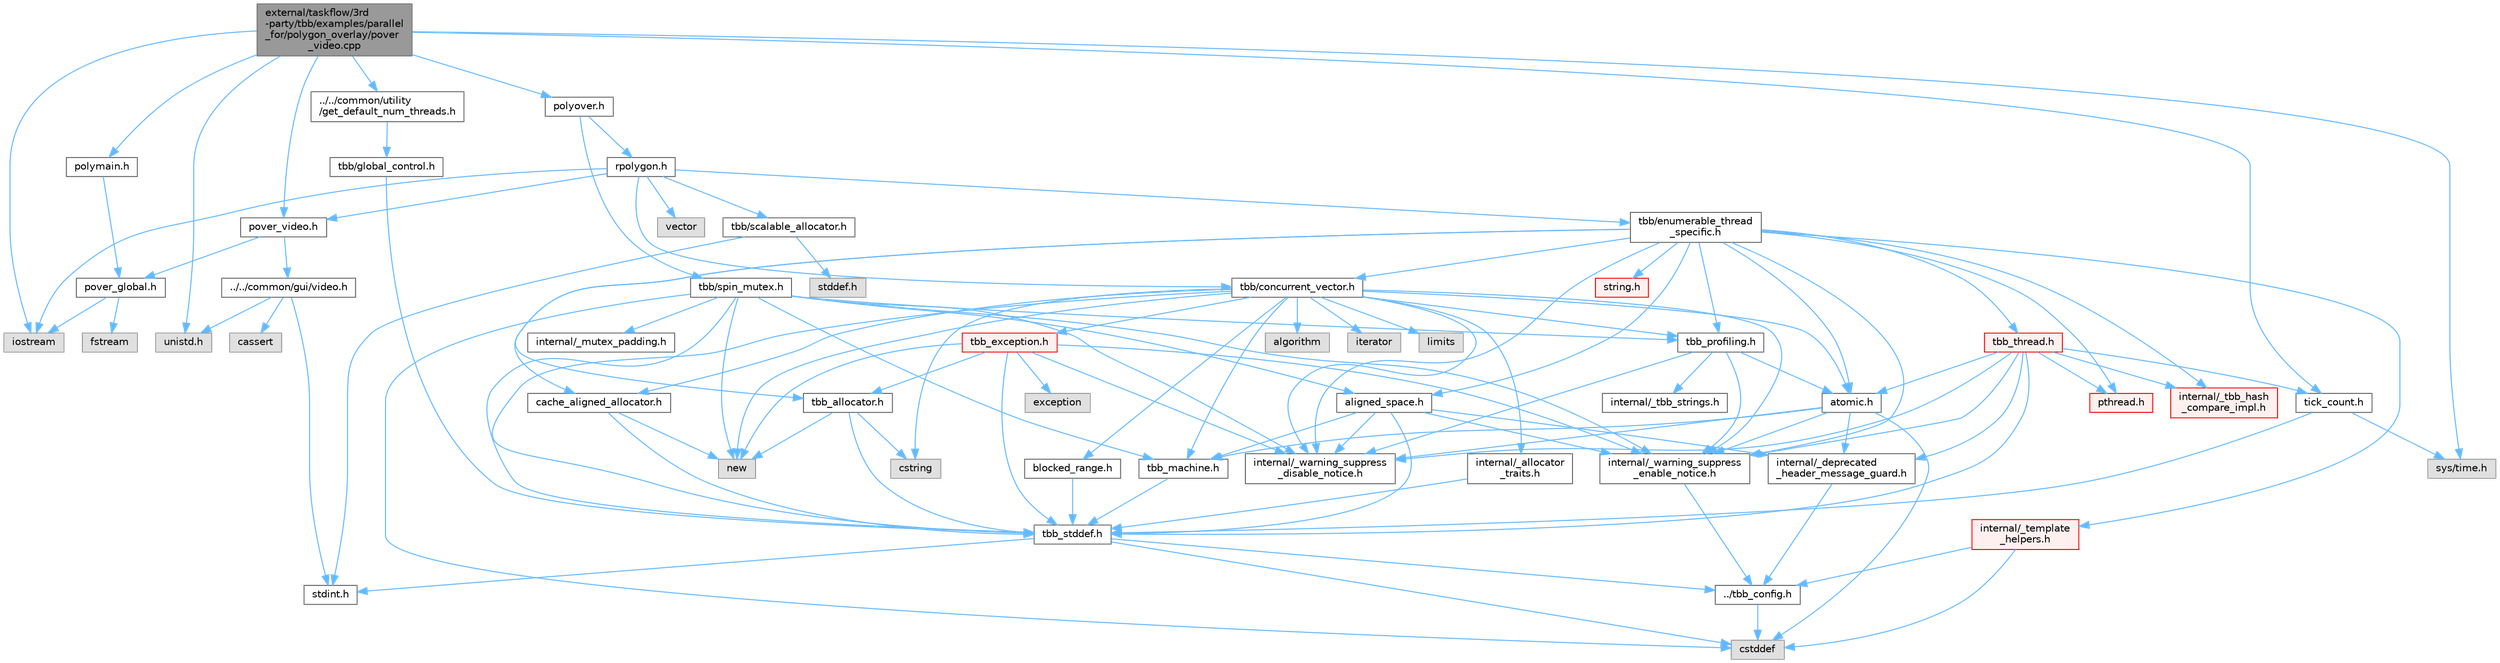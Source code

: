 digraph "external/taskflow/3rd-party/tbb/examples/parallel_for/polygon_overlay/pover_video.cpp"
{
 // LATEX_PDF_SIZE
  bgcolor="transparent";
  edge [fontname=Helvetica,fontsize=10,labelfontname=Helvetica,labelfontsize=10];
  node [fontname=Helvetica,fontsize=10,shape=box,height=0.2,width=0.4];
  Node1 [id="Node000001",label="external/taskflow/3rd\l-party/tbb/examples/parallel\l_for/polygon_overlay/pover\l_video.cpp",height=0.2,width=0.4,color="gray40", fillcolor="grey60", style="filled", fontcolor="black",tooltip=" "];
  Node1 -> Node2 [id="edge1_Node000001_Node000002",color="steelblue1",style="solid",tooltip=" "];
  Node2 [id="Node000002",label="iostream",height=0.2,width=0.4,color="grey60", fillcolor="#E0E0E0", style="filled",tooltip=" "];
  Node1 -> Node3 [id="edge2_Node000001_Node000003",color="steelblue1",style="solid",tooltip=" "];
  Node3 [id="Node000003",label="polyover.h",height=0.2,width=0.4,color="grey40", fillcolor="white", style="filled",URL="$polyover_8h.html",tooltip=" "];
  Node3 -> Node4 [id="edge3_Node000003_Node000004",color="steelblue1",style="solid",tooltip=" "];
  Node4 [id="Node000004",label="rpolygon.h",height=0.2,width=0.4,color="grey40", fillcolor="white", style="filled",URL="$rpolygon_8h.html",tooltip=" "];
  Node4 -> Node5 [id="edge4_Node000004_Node000005",color="steelblue1",style="solid",tooltip=" "];
  Node5 [id="Node000005",label="vector",height=0.2,width=0.4,color="grey60", fillcolor="#E0E0E0", style="filled",tooltip=" "];
  Node4 -> Node2 [id="edge5_Node000004_Node000002",color="steelblue1",style="solid",tooltip=" "];
  Node4 -> Node6 [id="edge6_Node000004_Node000006",color="steelblue1",style="solid",tooltip=" "];
  Node6 [id="Node000006",label="pover_video.h",height=0.2,width=0.4,color="grey40", fillcolor="white", style="filled",URL="$pover__video_8h.html",tooltip=" "];
  Node6 -> Node7 [id="edge7_Node000006_Node000007",color="steelblue1",style="solid",tooltip=" "];
  Node7 [id="Node000007",label="../../common/gui/video.h",height=0.2,width=0.4,color="grey40", fillcolor="white", style="filled",URL="$3rd-party_2tbb_2examples_2common_2gui_2video_8h.html",tooltip=" "];
  Node7 -> Node8 [id="edge8_Node000007_Node000008",color="steelblue1",style="solid",tooltip=" "];
  Node8 [id="Node000008",label="cassert",height=0.2,width=0.4,color="grey60", fillcolor="#E0E0E0", style="filled",tooltip=" "];
  Node7 -> Node9 [id="edge9_Node000007_Node000009",color="steelblue1",style="solid",tooltip=" "];
  Node9 [id="Node000009",label="stdint.h",height=0.2,width=0.4,color="grey40", fillcolor="white", style="filled",URL="$stdint_8h.html",tooltip=" "];
  Node7 -> Node10 [id="edge10_Node000007_Node000010",color="steelblue1",style="solid",tooltip=" "];
  Node10 [id="Node000010",label="unistd.h",height=0.2,width=0.4,color="grey60", fillcolor="#E0E0E0", style="filled",tooltip=" "];
  Node6 -> Node11 [id="edge11_Node000006_Node000011",color="steelblue1",style="solid",tooltip=" "];
  Node11 [id="Node000011",label="pover_global.h",height=0.2,width=0.4,color="grey40", fillcolor="white", style="filled",URL="$pover__global_8h.html",tooltip=" "];
  Node11 -> Node2 [id="edge12_Node000011_Node000002",color="steelblue1",style="solid",tooltip=" "];
  Node11 -> Node12 [id="edge13_Node000011_Node000012",color="steelblue1",style="solid",tooltip=" "];
  Node12 [id="Node000012",label="fstream",height=0.2,width=0.4,color="grey60", fillcolor="#E0E0E0", style="filled",tooltip=" "];
  Node4 -> Node13 [id="edge14_Node000004_Node000013",color="steelblue1",style="solid",tooltip=" "];
  Node13 [id="Node000013",label="tbb/scalable_allocator.h",height=0.2,width=0.4,color="grey40", fillcolor="white", style="filled",URL="$scalable__allocator_8h.html",tooltip=" "];
  Node13 -> Node14 [id="edge15_Node000013_Node000014",color="steelblue1",style="solid",tooltip=" "];
  Node14 [id="Node000014",label="stddef.h",height=0.2,width=0.4,color="grey60", fillcolor="#E0E0E0", style="filled",tooltip=" "];
  Node13 -> Node9 [id="edge16_Node000013_Node000009",color="steelblue1",style="solid",tooltip=" "];
  Node4 -> Node15 [id="edge17_Node000004_Node000015",color="steelblue1",style="solid",tooltip=" "];
  Node15 [id="Node000015",label="tbb/concurrent_vector.h",height=0.2,width=0.4,color="grey40", fillcolor="white", style="filled",URL="$concurrent__vector_8h.html",tooltip=" "];
  Node15 -> Node16 [id="edge18_Node000015_Node000016",color="steelblue1",style="solid",tooltip=" "];
  Node16 [id="Node000016",label="internal/_warning_suppress\l_enable_notice.h",height=0.2,width=0.4,color="grey40", fillcolor="white", style="filled",URL="$__warning__suppress__enable__notice_8h.html",tooltip=" "];
  Node16 -> Node17 [id="edge19_Node000016_Node000017",color="steelblue1",style="solid",tooltip=" "];
  Node17 [id="Node000017",label="../tbb_config.h",height=0.2,width=0.4,color="grey40", fillcolor="white", style="filled",URL="$tbb__config_8h.html",tooltip=" "];
  Node17 -> Node18 [id="edge20_Node000017_Node000018",color="steelblue1",style="solid",tooltip=" "];
  Node18 [id="Node000018",label="cstddef",height=0.2,width=0.4,color="grey60", fillcolor="#E0E0E0", style="filled",tooltip=" "];
  Node15 -> Node19 [id="edge21_Node000015_Node000019",color="steelblue1",style="solid",tooltip=" "];
  Node19 [id="Node000019",label="tbb_stddef.h",height=0.2,width=0.4,color="grey40", fillcolor="white", style="filled",URL="$tbb__stddef_8h.html",tooltip=" "];
  Node19 -> Node17 [id="edge22_Node000019_Node000017",color="steelblue1",style="solid",tooltip=" "];
  Node19 -> Node18 [id="edge23_Node000019_Node000018",color="steelblue1",style="solid",tooltip=" "];
  Node19 -> Node9 [id="edge24_Node000019_Node000009",color="steelblue1",style="solid",tooltip=" "];
  Node15 -> Node20 [id="edge25_Node000015_Node000020",color="steelblue1",style="solid",tooltip=" "];
  Node20 [id="Node000020",label="tbb_exception.h",height=0.2,width=0.4,color="red", fillcolor="#FFF0F0", style="filled",URL="$tbb__exception_8h.html",tooltip=" "];
  Node20 -> Node16 [id="edge26_Node000020_Node000016",color="steelblue1",style="solid",tooltip=" "];
  Node20 -> Node19 [id="edge27_Node000020_Node000019",color="steelblue1",style="solid",tooltip=" "];
  Node20 -> Node21 [id="edge28_Node000020_Node000021",color="steelblue1",style="solid",tooltip=" "];
  Node21 [id="Node000021",label="exception",height=0.2,width=0.4,color="grey60", fillcolor="#E0E0E0", style="filled",tooltip=" "];
  Node20 -> Node22 [id="edge29_Node000020_Node000022",color="steelblue1",style="solid",tooltip=" "];
  Node22 [id="Node000022",label="new",height=0.2,width=0.4,color="grey60", fillcolor="#E0E0E0", style="filled",tooltip=" "];
  Node20 -> Node24 [id="edge30_Node000020_Node000024",color="steelblue1",style="solid",tooltip=" "];
  Node24 [id="Node000024",label="tbb_allocator.h",height=0.2,width=0.4,color="grey40", fillcolor="white", style="filled",URL="$tbb__allocator_8h.html",tooltip=" "];
  Node24 -> Node19 [id="edge31_Node000024_Node000019",color="steelblue1",style="solid",tooltip=" "];
  Node24 -> Node22 [id="edge32_Node000024_Node000022",color="steelblue1",style="solid",tooltip=" "];
  Node24 -> Node25 [id="edge33_Node000024_Node000025",color="steelblue1",style="solid",tooltip=" "];
  Node25 [id="Node000025",label="cstring",height=0.2,width=0.4,color="grey60", fillcolor="#E0E0E0", style="filled",tooltip=" "];
  Node20 -> Node27 [id="edge34_Node000020_Node000027",color="steelblue1",style="solid",tooltip=" "];
  Node27 [id="Node000027",label="internal/_warning_suppress\l_disable_notice.h",height=0.2,width=0.4,color="grey40", fillcolor="white", style="filled",URL="$__warning__suppress__disable__notice_8h.html",tooltip=" "];
  Node15 -> Node28 [id="edge35_Node000015_Node000028",color="steelblue1",style="solid",tooltip=" "];
  Node28 [id="Node000028",label="atomic.h",height=0.2,width=0.4,color="grey40", fillcolor="white", style="filled",URL="$external_2taskflow_23rd-party_2tbb_2include_2tbb_2atomic_8h.html",tooltip=" "];
  Node28 -> Node29 [id="edge36_Node000028_Node000029",color="steelblue1",style="solid",tooltip=" "];
  Node29 [id="Node000029",label="internal/_deprecated\l_header_message_guard.h",height=0.2,width=0.4,color="grey40", fillcolor="white", style="filled",URL="$__deprecated__header__message__guard_8h.html",tooltip=" "];
  Node29 -> Node17 [id="edge37_Node000029_Node000017",color="steelblue1",style="solid",tooltip=" "];
  Node28 -> Node16 [id="edge38_Node000028_Node000016",color="steelblue1",style="solid",tooltip=" "];
  Node28 -> Node18 [id="edge39_Node000028_Node000018",color="steelblue1",style="solid",tooltip=" "];
  Node28 -> Node30 [id="edge40_Node000028_Node000030",color="steelblue1",style="solid",tooltip=" "];
  Node30 [id="Node000030",label="tbb_machine.h",height=0.2,width=0.4,color="grey40", fillcolor="white", style="filled",URL="$tbb__machine_8h.html",tooltip=" "];
  Node30 -> Node19 [id="edge41_Node000030_Node000019",color="steelblue1",style="solid",tooltip=" "];
  Node28 -> Node27 [id="edge42_Node000028_Node000027",color="steelblue1",style="solid",tooltip=" "];
  Node15 -> Node31 [id="edge43_Node000015_Node000031",color="steelblue1",style="solid",tooltip=" "];
  Node31 [id="Node000031",label="cache_aligned_allocator.h",height=0.2,width=0.4,color="grey40", fillcolor="white", style="filled",URL="$cache__aligned__allocator_8h.html",tooltip=" "];
  Node31 -> Node22 [id="edge44_Node000031_Node000022",color="steelblue1",style="solid",tooltip=" "];
  Node31 -> Node19 [id="edge45_Node000031_Node000019",color="steelblue1",style="solid",tooltip=" "];
  Node15 -> Node32 [id="edge46_Node000015_Node000032",color="steelblue1",style="solid",tooltip=" "];
  Node32 [id="Node000032",label="blocked_range.h",height=0.2,width=0.4,color="grey40", fillcolor="white", style="filled",URL="$blocked__range_8h.html",tooltip=" "];
  Node32 -> Node19 [id="edge47_Node000032_Node000019",color="steelblue1",style="solid",tooltip=" "];
  Node15 -> Node30 [id="edge48_Node000015_Node000030",color="steelblue1",style="solid",tooltip=" "];
  Node15 -> Node33 [id="edge49_Node000015_Node000033",color="steelblue1",style="solid",tooltip=" "];
  Node33 [id="Node000033",label="tbb_profiling.h",height=0.2,width=0.4,color="grey40", fillcolor="white", style="filled",URL="$tbb__profiling_8h.html",tooltip=" "];
  Node33 -> Node16 [id="edge50_Node000033_Node000016",color="steelblue1",style="solid",tooltip=" "];
  Node33 -> Node34 [id="edge51_Node000033_Node000034",color="steelblue1",style="solid",tooltip=" "];
  Node34 [id="Node000034",label="internal/_tbb_strings.h",height=0.2,width=0.4,color="grey40", fillcolor="white", style="filled",URL="$__tbb__strings_8h.html",tooltip=" "];
  Node33 -> Node28 [id="edge52_Node000033_Node000028",color="steelblue1",style="solid",tooltip=" "];
  Node33 -> Node27 [id="edge53_Node000033_Node000027",color="steelblue1",style="solid",tooltip=" "];
  Node15 -> Node22 [id="edge54_Node000015_Node000022",color="steelblue1",style="solid",tooltip=" "];
  Node15 -> Node25 [id="edge55_Node000015_Node000025",color="steelblue1",style="solid",tooltip=" "];
  Node15 -> Node35 [id="edge56_Node000015_Node000035",color="steelblue1",style="solid",tooltip=" "];
  Node35 [id="Node000035",label="algorithm",height=0.2,width=0.4,color="grey60", fillcolor="#E0E0E0", style="filled",tooltip=" "];
  Node15 -> Node36 [id="edge57_Node000015_Node000036",color="steelblue1",style="solid",tooltip=" "];
  Node36 [id="Node000036",label="iterator",height=0.2,width=0.4,color="grey60", fillcolor="#E0E0E0", style="filled",tooltip=" "];
  Node15 -> Node37 [id="edge58_Node000015_Node000037",color="steelblue1",style="solid",tooltip=" "];
  Node37 [id="Node000037",label="internal/_allocator\l_traits.h",height=0.2,width=0.4,color="grey40", fillcolor="white", style="filled",URL="$__allocator__traits_8h.html",tooltip=" "];
  Node37 -> Node19 [id="edge59_Node000037_Node000019",color="steelblue1",style="solid",tooltip=" "];
  Node15 -> Node38 [id="edge60_Node000015_Node000038",color="steelblue1",style="solid",tooltip=" "];
  Node38 [id="Node000038",label="limits",height=0.2,width=0.4,color="grey60", fillcolor="#E0E0E0", style="filled",tooltip=" "];
  Node15 -> Node27 [id="edge61_Node000015_Node000027",color="steelblue1",style="solid",tooltip=" "];
  Node4 -> Node39 [id="edge62_Node000004_Node000039",color="steelblue1",style="solid",tooltip=" "];
  Node39 [id="Node000039",label="tbb/enumerable_thread\l_specific.h",height=0.2,width=0.4,color="grey40", fillcolor="white", style="filled",URL="$enumerable__thread__specific_8h.html",tooltip=" "];
  Node39 -> Node16 [id="edge63_Node000039_Node000016",color="steelblue1",style="solid",tooltip=" "];
  Node39 -> Node28 [id="edge64_Node000039_Node000028",color="steelblue1",style="solid",tooltip=" "];
  Node39 -> Node15 [id="edge65_Node000039_Node000015",color="steelblue1",style="solid",tooltip=" "];
  Node39 -> Node40 [id="edge66_Node000039_Node000040",color="steelblue1",style="solid",tooltip=" "];
  Node40 [id="Node000040",label="tbb_thread.h",height=0.2,width=0.4,color="red", fillcolor="#FFF0F0", style="filled",URL="$tbb__thread_8h.html",tooltip=" "];
  Node40 -> Node29 [id="edge67_Node000040_Node000029",color="steelblue1",style="solid",tooltip=" "];
  Node40 -> Node16 [id="edge68_Node000040_Node000016",color="steelblue1",style="solid",tooltip=" "];
  Node40 -> Node19 [id="edge69_Node000040_Node000019",color="steelblue1",style="solid",tooltip=" "];
  Node40 -> Node41 [id="edge70_Node000040_Node000041",color="steelblue1",style="solid",tooltip=" "];
  Node41 [id="Node000041",label="pthread.h",height=0.2,width=0.4,color="red", fillcolor="#FFF0F0", style="filled",URL="$pthread_8h.html",tooltip=" "];
  Node40 -> Node28 [id="edge71_Node000040_Node000028",color="steelblue1",style="solid",tooltip=" "];
  Node40 -> Node85 [id="edge72_Node000040_Node000085",color="steelblue1",style="solid",tooltip=" "];
  Node85 [id="Node000085",label="internal/_tbb_hash\l_compare_impl.h",height=0.2,width=0.4,color="red", fillcolor="#FFF0F0", style="filled",URL="$__tbb__hash__compare__impl_8h.html",tooltip=" "];
  Node40 -> Node86 [id="edge73_Node000040_Node000086",color="steelblue1",style="solid",tooltip=" "];
  Node86 [id="Node000086",label="tick_count.h",height=0.2,width=0.4,color="grey40", fillcolor="white", style="filled",URL="$tick__count_8h.html",tooltip=" "];
  Node86 -> Node19 [id="edge74_Node000086_Node000019",color="steelblue1",style="solid",tooltip=" "];
  Node86 -> Node87 [id="edge75_Node000086_Node000087",color="steelblue1",style="solid",tooltip=" "];
  Node87 [id="Node000087",label="sys/time.h",height=0.2,width=0.4,color="grey60", fillcolor="#E0E0E0", style="filled",tooltip=" "];
  Node40 -> Node27 [id="edge76_Node000040_Node000027",color="steelblue1",style="solid",tooltip=" "];
  Node39 -> Node24 [id="edge77_Node000039_Node000024",color="steelblue1",style="solid",tooltip=" "];
  Node39 -> Node31 [id="edge78_Node000039_Node000031",color="steelblue1",style="solid",tooltip=" "];
  Node39 -> Node89 [id="edge79_Node000039_Node000089",color="steelblue1",style="solid",tooltip=" "];
  Node89 [id="Node000089",label="aligned_space.h",height=0.2,width=0.4,color="grey40", fillcolor="white", style="filled",URL="$aligned__space_8h.html",tooltip=" "];
  Node89 -> Node29 [id="edge80_Node000089_Node000029",color="steelblue1",style="solid",tooltip=" "];
  Node89 -> Node16 [id="edge81_Node000089_Node000016",color="steelblue1",style="solid",tooltip=" "];
  Node89 -> Node19 [id="edge82_Node000089_Node000019",color="steelblue1",style="solid",tooltip=" "];
  Node89 -> Node30 [id="edge83_Node000089_Node000030",color="steelblue1",style="solid",tooltip=" "];
  Node89 -> Node27 [id="edge84_Node000089_Node000027",color="steelblue1",style="solid",tooltip=" "];
  Node39 -> Node90 [id="edge85_Node000039_Node000090",color="steelblue1",style="solid",tooltip=" "];
  Node90 [id="Node000090",label="internal/_template\l_helpers.h",height=0.2,width=0.4,color="red", fillcolor="#FFF0F0", style="filled",URL="$__template__helpers_8h.html",tooltip=" "];
  Node90 -> Node18 [id="edge86_Node000090_Node000018",color="steelblue1",style="solid",tooltip=" "];
  Node90 -> Node17 [id="edge87_Node000090_Node000017",color="steelblue1",style="solid",tooltip=" "];
  Node39 -> Node85 [id="edge88_Node000039_Node000085",color="steelblue1",style="solid",tooltip=" "];
  Node39 -> Node33 [id="edge89_Node000039_Node000033",color="steelblue1",style="solid",tooltip=" "];
  Node39 -> Node91 [id="edge90_Node000039_Node000091",color="steelblue1",style="solid",tooltip=" "];
  Node91 [id="Node000091",label="string.h",height=0.2,width=0.4,color="red", fillcolor="#FFF0F0", style="filled",URL="$string_8h.html",tooltip=" "];
  Node39 -> Node41 [id="edge91_Node000039_Node000041",color="steelblue1",style="solid",tooltip=" "];
  Node39 -> Node27 [id="edge92_Node000039_Node000027",color="steelblue1",style="solid",tooltip=" "];
  Node3 -> Node229 [id="edge93_Node000003_Node000229",color="steelblue1",style="solid",tooltip=" "];
  Node229 [id="Node000229",label="tbb/spin_mutex.h",height=0.2,width=0.4,color="grey40", fillcolor="white", style="filled",URL="$external_2taskflow_23rd-party_2tbb_2include_2tbb_2spin__mutex_8h.html",tooltip=" "];
  Node229 -> Node16 [id="edge94_Node000229_Node000016",color="steelblue1",style="solid",tooltip=" "];
  Node229 -> Node18 [id="edge95_Node000229_Node000018",color="steelblue1",style="solid",tooltip=" "];
  Node229 -> Node22 [id="edge96_Node000229_Node000022",color="steelblue1",style="solid",tooltip=" "];
  Node229 -> Node89 [id="edge97_Node000229_Node000089",color="steelblue1",style="solid",tooltip=" "];
  Node229 -> Node19 [id="edge98_Node000229_Node000019",color="steelblue1",style="solid",tooltip=" "];
  Node229 -> Node30 [id="edge99_Node000229_Node000030",color="steelblue1",style="solid",tooltip=" "];
  Node229 -> Node33 [id="edge100_Node000229_Node000033",color="steelblue1",style="solid",tooltip=" "];
  Node229 -> Node230 [id="edge101_Node000229_Node000230",color="steelblue1",style="solid",tooltip=" "];
  Node230 [id="Node000230",label="internal/_mutex_padding.h",height=0.2,width=0.4,color="grey40", fillcolor="white", style="filled",URL="$__mutex__padding_8h.html",tooltip=" "];
  Node229 -> Node27 [id="edge102_Node000229_Node000027",color="steelblue1",style="solid",tooltip=" "];
  Node1 -> Node231 [id="edge103_Node000001_Node000231",color="steelblue1",style="solid",tooltip=" "];
  Node231 [id="Node000231",label="polymain.h",height=0.2,width=0.4,color="grey40", fillcolor="white", style="filled",URL="$polymain_8h.html",tooltip=" "];
  Node231 -> Node11 [id="edge104_Node000231_Node000011",color="steelblue1",style="solid",tooltip=" "];
  Node1 -> Node6 [id="edge105_Node000001_Node000006",color="steelblue1",style="solid",tooltip=" "];
  Node1 -> Node86 [id="edge106_Node000001_Node000086",color="steelblue1",style="solid",tooltip=" "];
  Node1 -> Node232 [id="edge107_Node000001_Node000232",color="steelblue1",style="solid",tooltip=" "];
  Node232 [id="Node000232",label="../../common/utility\l/get_default_num_threads.h",height=0.2,width=0.4,color="grey40", fillcolor="white", style="filled",URL="$get__default__num__threads_8h.html",tooltip=" "];
  Node232 -> Node233 [id="edge108_Node000232_Node000233",color="steelblue1",style="solid",tooltip=" "];
  Node233 [id="Node000233",label="tbb/global_control.h",height=0.2,width=0.4,color="grey40", fillcolor="white", style="filled",URL="$global__control_8h.html",tooltip=" "];
  Node233 -> Node19 [id="edge109_Node000233_Node000019",color="steelblue1",style="solid",tooltip=" "];
  Node1 -> Node87 [id="edge110_Node000001_Node000087",color="steelblue1",style="solid",tooltip=" "];
  Node1 -> Node10 [id="edge111_Node000001_Node000010",color="steelblue1",style="solid",tooltip=" "];
}

